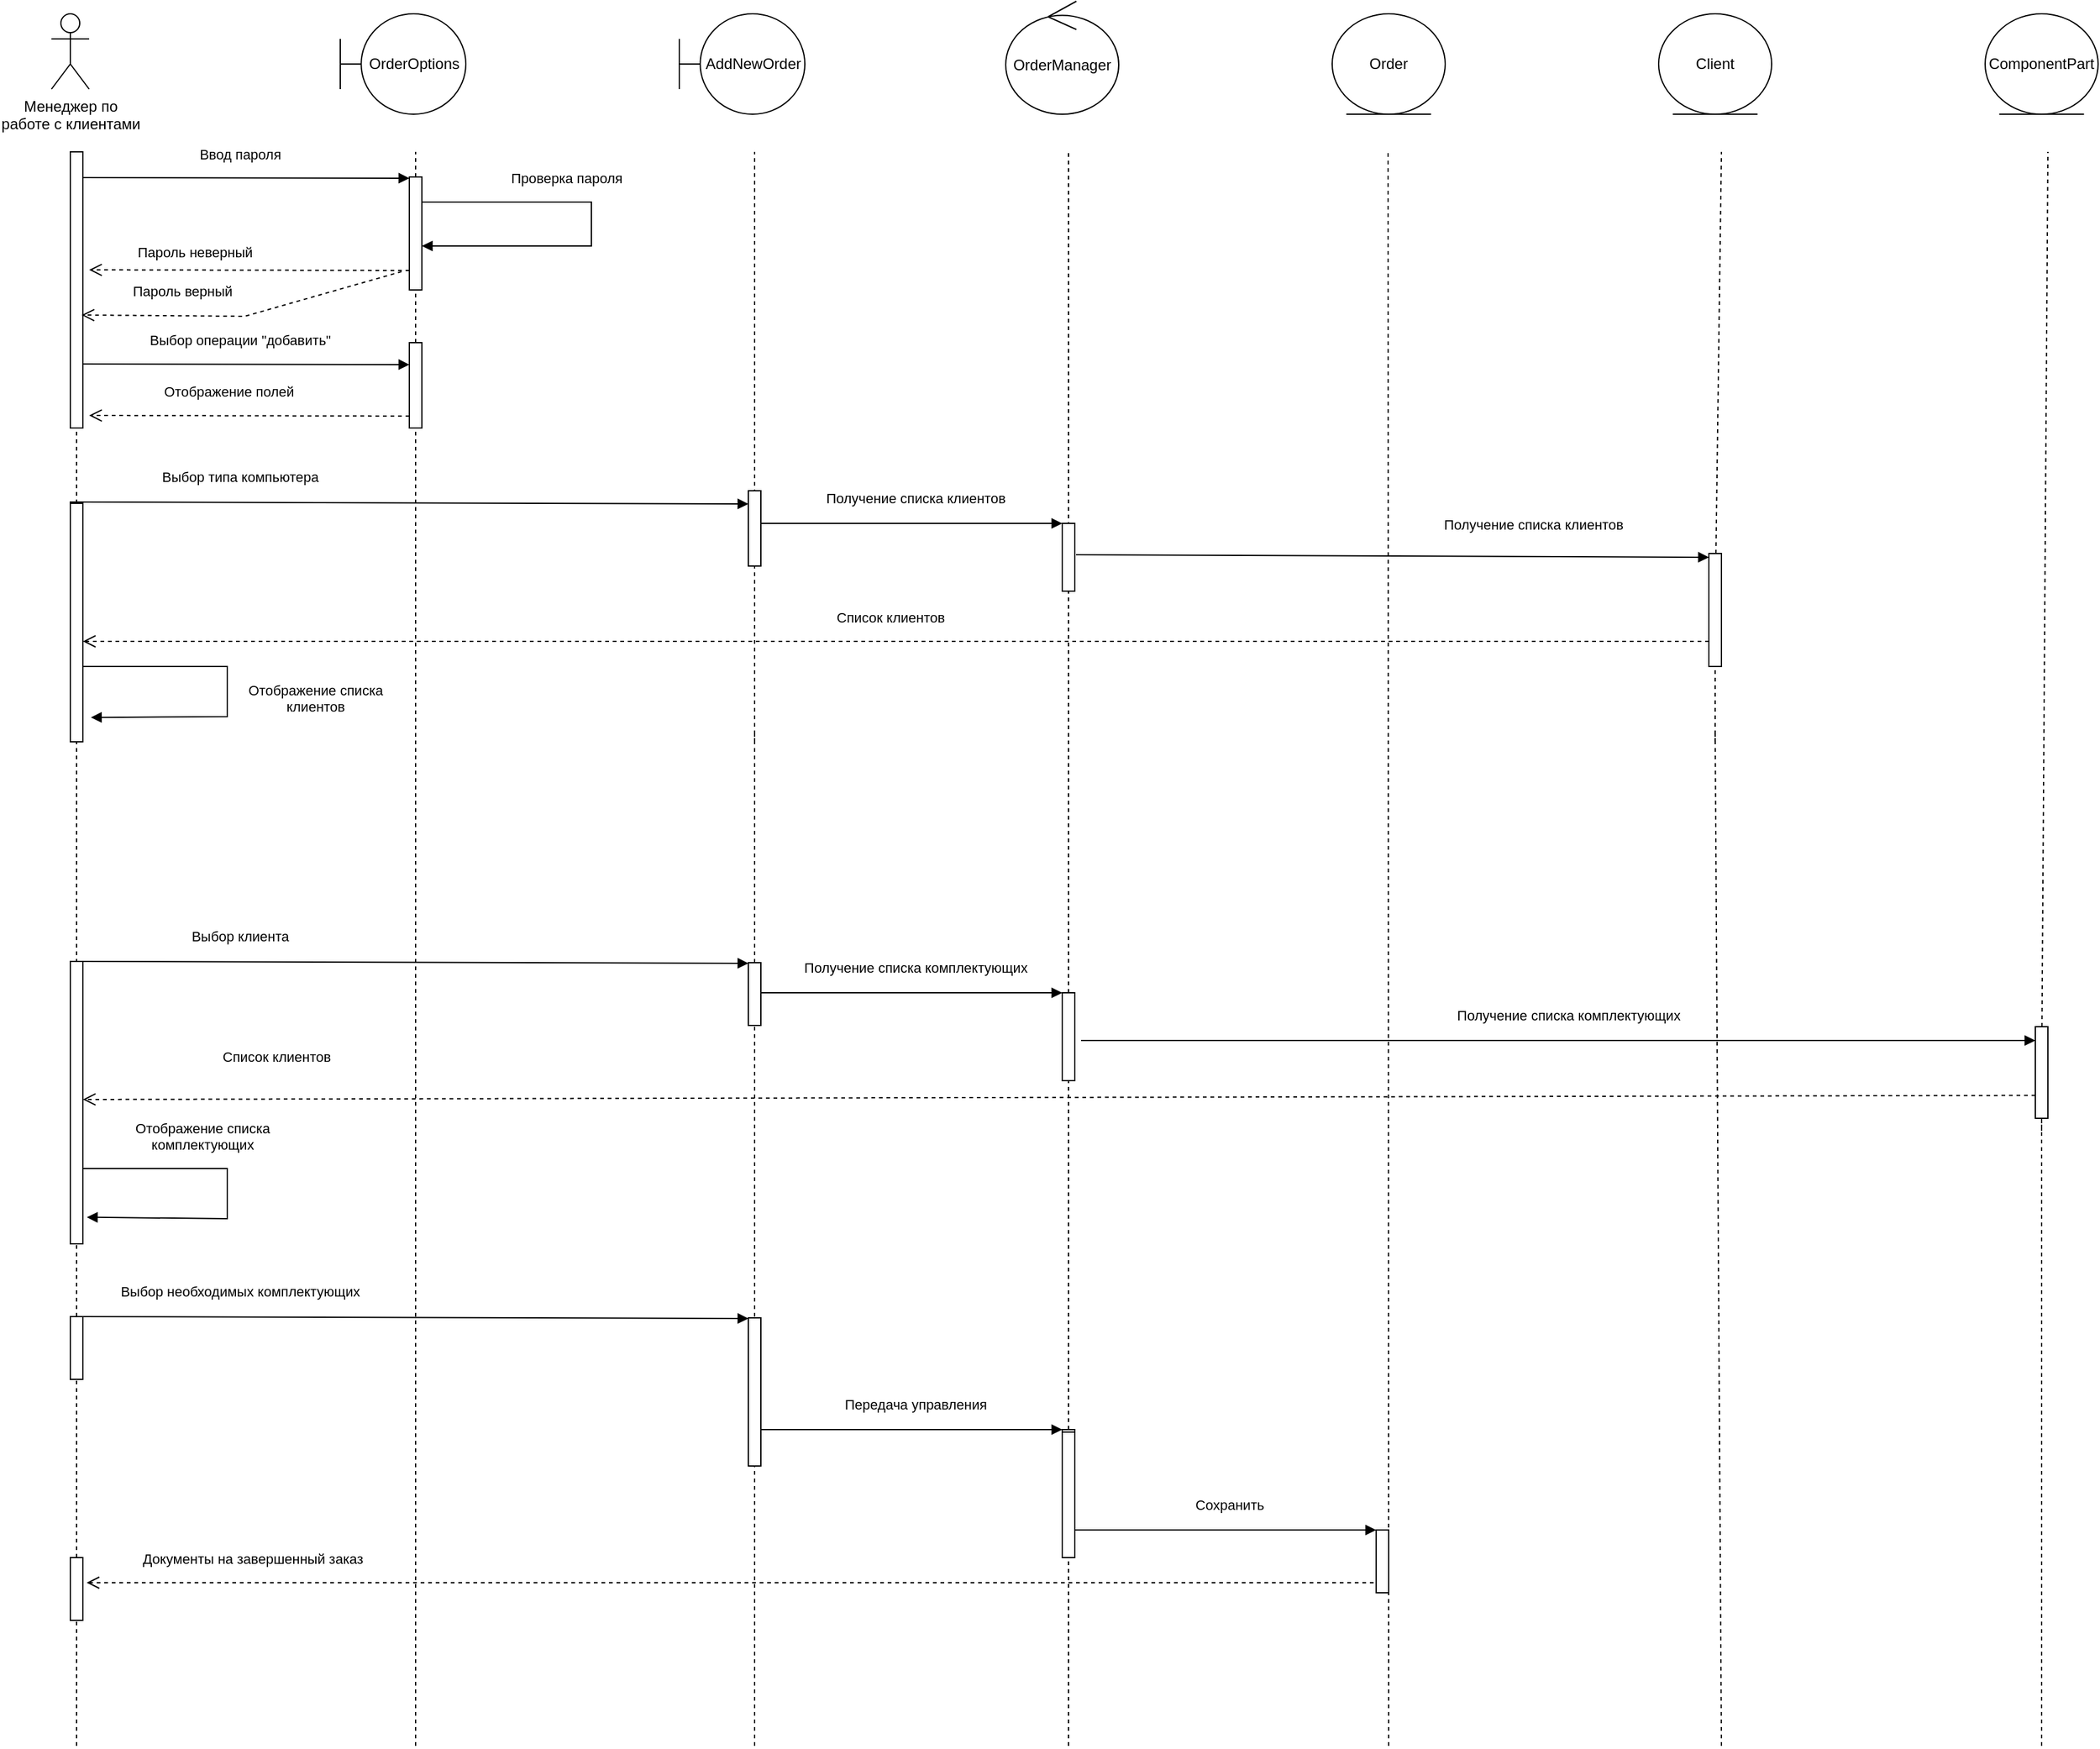 <mxfile version="20.4.1" type="device"><diagram id="vkYgwqy4VdeWousd7Sof" name="Page-1"><mxGraphModel dx="1826" dy="781" grid="1" gridSize="10" guides="1" tooltips="1" connect="1" arrows="1" fold="1" page="1" pageScale="1" pageWidth="1654" pageHeight="1169" math="0" shadow="0"><root><mxCell id="0"/><mxCell id="1" parent="0"/><mxCell id="bl-8dOwRRkugoVhHh-iW-1" value="Менеджер по&lt;br&gt;работе с клиентами" style="shape=umlActor;verticalLabelPosition=bottom;verticalAlign=top;html=1;outlineConnect=0;" parent="1" vertex="1"><mxGeometry x="50" y="20" width="30" height="60" as="geometry"/></mxCell><mxCell id="bl-8dOwRRkugoVhHh-iW-2" value="OrderOptions" style="shape=umlBoundary;whiteSpace=wrap;html=1;" parent="1" vertex="1"><mxGeometry x="280" y="20" width="100" height="80" as="geometry"/></mxCell><mxCell id="bl-8dOwRRkugoVhHh-iW-3" value="AddNewOrder" style="shape=umlBoundary;whiteSpace=wrap;html=1;" parent="1" vertex="1"><mxGeometry x="550" y="20" width="100" height="80" as="geometry"/></mxCell><mxCell id="bl-8dOwRRkugoVhHh-iW-4" value="OrderManager" style="ellipse;shape=umlControl;whiteSpace=wrap;html=1;" parent="1" vertex="1"><mxGeometry x="810" y="10" width="90" height="90" as="geometry"/></mxCell><mxCell id="bl-8dOwRRkugoVhHh-iW-5" value="Order" style="ellipse;shape=umlEntity;whiteSpace=wrap;html=1;" parent="1" vertex="1"><mxGeometry x="1070" y="20" width="90" height="80" as="geometry"/></mxCell><mxCell id="bl-8dOwRRkugoVhHh-iW-6" value="Client" style="ellipse;shape=umlEntity;whiteSpace=wrap;html=1;" parent="1" vertex="1"><mxGeometry x="1330" y="20" width="90" height="80" as="geometry"/></mxCell><mxCell id="bl-8dOwRRkugoVhHh-iW-7" value="ComponentPart" style="ellipse;shape=umlEntity;whiteSpace=wrap;html=1;" parent="1" vertex="1"><mxGeometry x="1590" y="20" width="90" height="80" as="geometry"/></mxCell><mxCell id="bl-8dOwRRkugoVhHh-iW-11" value="" style="endArrow=none;dashed=1;html=1;rounded=0;startArrow=none;" parent="1" edge="1" source="DrJRI7wozoBKY8fla7GA-13"><mxGeometry width="50" height="50" relative="1" as="geometry"><mxPoint x="70" y="1400" as="sourcePoint"/><mxPoint x="70" y="130" as="targetPoint"/></mxGeometry></mxCell><mxCell id="bl-8dOwRRkugoVhHh-iW-12" value="" style="endArrow=none;dashed=1;html=1;rounded=0;startArrow=none;" parent="1" source="bl-8dOwRRkugoVhHh-iW-23" edge="1"><mxGeometry width="50" height="50" relative="1" as="geometry"><mxPoint x="340" y="620" as="sourcePoint"/><mxPoint x="340" y="130" as="targetPoint"/></mxGeometry></mxCell><mxCell id="bl-8dOwRRkugoVhHh-iW-13" value="" style="endArrow=none;dashed=1;html=1;rounded=0;startArrow=none;" parent="1" edge="1"><mxGeometry width="50" height="50" relative="1" as="geometry"><mxPoint x="610" y="600" as="sourcePoint"/><mxPoint x="610" y="130" as="targetPoint"/></mxGeometry></mxCell><mxCell id="bl-8dOwRRkugoVhHh-iW-14" value="" style="endArrow=none;dashed=1;html=1;rounded=0;" parent="1" edge="1"><mxGeometry width="50" height="50" relative="1" as="geometry"><mxPoint x="860" y="1400" as="sourcePoint"/><mxPoint x="860" y="130" as="targetPoint"/></mxGeometry></mxCell><mxCell id="bl-8dOwRRkugoVhHh-iW-15" value="" style="endArrow=none;dashed=1;html=1;rounded=0;" parent="1" edge="1"><mxGeometry width="50" height="50" relative="1" as="geometry"><mxPoint x="1115" y="1400" as="sourcePoint"/><mxPoint x="1114.5" y="130" as="targetPoint"/></mxGeometry></mxCell><mxCell id="bl-8dOwRRkugoVhHh-iW-16" value="" style="endArrow=none;dashed=1;html=1;rounded=0;startArrow=none;" parent="1" source="bl-8dOwRRkugoVhHh-iW-36" edge="1"><mxGeometry width="50" height="50" relative="1" as="geometry"><mxPoint x="1380" y="1000" as="sourcePoint"/><mxPoint x="1380" y="130" as="targetPoint"/></mxGeometry></mxCell><mxCell id="bl-8dOwRRkugoVhHh-iW-17" value="" style="endArrow=none;dashed=1;html=1;rounded=0;startArrow=none;" parent="1" source="bl-8dOwRRkugoVhHh-iW-58" edge="1"><mxGeometry width="50" height="50" relative="1" as="geometry"><mxPoint x="1640" y="1000" as="sourcePoint"/><mxPoint x="1640" y="130" as="targetPoint"/></mxGeometry></mxCell><mxCell id="bl-8dOwRRkugoVhHh-iW-18" value="" style="rounded=0;whiteSpace=wrap;html=1;" parent="1" vertex="1"><mxGeometry x="65" y="130" width="10" height="220" as="geometry"/></mxCell><mxCell id="bl-8dOwRRkugoVhHh-iW-20" value="" style="rounded=0;whiteSpace=wrap;html=1;" parent="1" vertex="1"><mxGeometry x="335" y="150" width="10" height="90" as="geometry"/></mxCell><mxCell id="bl-8dOwRRkugoVhHh-iW-22" value="Ввод пароля" style="html=1;verticalAlign=bottom;endArrow=block;rounded=0;entryX=0;entryY=0.5;entryDx=0;entryDy=0;" parent="1" edge="1"><mxGeometry x="-0.039" y="10" width="80" relative="1" as="geometry"><mxPoint x="75" y="150.5" as="sourcePoint"/><mxPoint x="335" y="151" as="targetPoint"/><mxPoint as="offset"/></mxGeometry></mxCell><mxCell id="bl-8dOwRRkugoVhHh-iW-23" value="" style="rounded=0;whiteSpace=wrap;html=1;" parent="1" vertex="1"><mxGeometry x="335" y="282" width="10" height="68" as="geometry"/></mxCell><mxCell id="bl-8dOwRRkugoVhHh-iW-24" value="" style="endArrow=none;dashed=1;html=1;rounded=0;" parent="1" target="bl-8dOwRRkugoVhHh-iW-23" edge="1"><mxGeometry width="50" height="50" relative="1" as="geometry"><mxPoint x="340" y="1400" as="sourcePoint"/><mxPoint x="340" y="130" as="targetPoint"/></mxGeometry></mxCell><mxCell id="bl-8dOwRRkugoVhHh-iW-25" value="Выбор операции &quot;добавить&quot;" style="html=1;verticalAlign=bottom;endArrow=block;rounded=0;entryX=0;entryY=0.5;entryDx=0;entryDy=0;" parent="1" edge="1"><mxGeometry x="-0.039" y="10" width="80" relative="1" as="geometry"><mxPoint x="75" y="299" as="sourcePoint"/><mxPoint x="335" y="299.5" as="targetPoint"/><mxPoint as="offset"/></mxGeometry></mxCell><mxCell id="bl-8dOwRRkugoVhHh-iW-26" value="" style="rounded=0;whiteSpace=wrap;html=1;" parent="1" vertex="1"><mxGeometry x="605" y="400" width="10" height="60" as="geometry"/></mxCell><mxCell id="bl-8dOwRRkugoVhHh-iW-29" value="Проверка пароля" style="html=1;verticalAlign=bottom;endArrow=block;rounded=0;entryX=1;entryY=0.25;entryDx=0;entryDy=0;" parent="1" edge="1"><mxGeometry x="-0.246" y="10" width="80" relative="1" as="geometry"><mxPoint x="345" y="170" as="sourcePoint"/><mxPoint x="345" y="205" as="targetPoint"/><mxPoint as="offset"/><Array as="points"><mxPoint x="480" y="170"/><mxPoint x="480" y="205"/></Array></mxGeometry></mxCell><mxCell id="bl-8dOwRRkugoVhHh-iW-30" value="" style="rounded=0;whiteSpace=wrap;html=1;" parent="1" vertex="1"><mxGeometry x="65" y="409" width="10" height="131" as="geometry"/></mxCell><mxCell id="bl-8dOwRRkugoVhHh-iW-31" value="Выбор типа компьютера" style="html=1;verticalAlign=bottom;endArrow=block;rounded=0;entryX=0;entryY=0.75;entryDx=0;entryDy=0;" parent="1" edge="1"><mxGeometry x="-0.528" y="11" width="80" relative="1" as="geometry"><mxPoint x="75" y="409" as="sourcePoint"/><mxPoint x="605" y="410.5" as="targetPoint"/><mxPoint as="offset"/></mxGeometry></mxCell><mxCell id="bl-8dOwRRkugoVhHh-iW-32" value="" style="rounded=0;whiteSpace=wrap;html=1;" parent="1" vertex="1"><mxGeometry x="605" y="400" width="10" height="60" as="geometry"/></mxCell><mxCell id="bl-8dOwRRkugoVhHh-iW-33" value="Получение списка клиентов" style="html=1;verticalAlign=bottom;endArrow=block;rounded=0;entryX=0;entryY=0;entryDx=0;entryDy=0;" parent="1" target="bl-8dOwRRkugoVhHh-iW-34" edge="1"><mxGeometry x="0.02" y="11" width="80" relative="1" as="geometry"><mxPoint x="615" y="426" as="sourcePoint"/><mxPoint x="830" y="428" as="targetPoint"/><mxPoint as="offset"/><Array as="points"><mxPoint x="690" y="426"/></Array></mxGeometry></mxCell><mxCell id="bl-8dOwRRkugoVhHh-iW-34" value="" style="rounded=0;whiteSpace=wrap;html=1;" parent="1" vertex="1"><mxGeometry x="855" y="426" width="10" height="54" as="geometry"/></mxCell><mxCell id="bl-8dOwRRkugoVhHh-iW-35" value="Получение списка клиентов" style="html=1;verticalAlign=bottom;endArrow=block;rounded=0;entryX=0;entryY=0;entryDx=0;entryDy=0;" parent="1" edge="1"><mxGeometry x="0.444" y="16" width="80" relative="1" as="geometry"><mxPoint x="866" y="451" as="sourcePoint"/><mxPoint x="1370" y="453" as="targetPoint"/><mxPoint as="offset"/></mxGeometry></mxCell><mxCell id="bl-8dOwRRkugoVhHh-iW-45" value="" style="endArrow=none;dashed=1;html=1;rounded=0;startArrow=none;" parent="1" edge="1"><mxGeometry width="50" height="50" relative="1" as="geometry"><mxPoint x="610" y="680" as="sourcePoint"/><mxPoint x="610" y="590" as="targetPoint"/></mxGeometry></mxCell><mxCell id="bl-8dOwRRkugoVhHh-iW-48" value="" style="endArrow=none;dashed=1;html=1;rounded=0;startArrow=none;" parent="1" source="bl-8dOwRRkugoVhHh-iW-50" edge="1"><mxGeometry width="50" height="50" relative="1" as="geometry"><mxPoint x="610" y="1000" as="sourcePoint"/><mxPoint x="610" y="680" as="targetPoint"/></mxGeometry></mxCell><mxCell id="bl-8dOwRRkugoVhHh-iW-51" value="" style="rounded=0;whiteSpace=wrap;html=1;" parent="1" vertex="1"><mxGeometry x="65" y="775" width="10" height="50" as="geometry"/></mxCell><mxCell id="bl-8dOwRRkugoVhHh-iW-52" value="Выбор клиента" style="html=1;verticalAlign=bottom;endArrow=block;rounded=0;entryX=0;entryY=0.75;entryDx=0;entryDy=0;" parent="1" edge="1"><mxGeometry x="-0.528" y="11" width="80" relative="1" as="geometry"><mxPoint x="75" y="775" as="sourcePoint"/><mxPoint x="605" y="776.5" as="targetPoint"/><mxPoint as="offset"/></mxGeometry></mxCell><mxCell id="bl-8dOwRRkugoVhHh-iW-50" value="" style="rounded=0;whiteSpace=wrap;html=1;" parent="1" vertex="1"><mxGeometry x="605" y="776" width="10" height="50" as="geometry"/></mxCell><mxCell id="bl-8dOwRRkugoVhHh-iW-53" value="" style="endArrow=none;dashed=1;html=1;rounded=0;" parent="1" target="bl-8dOwRRkugoVhHh-iW-50" edge="1"><mxGeometry width="50" height="50" relative="1" as="geometry"><mxPoint x="610" y="1400" as="sourcePoint"/><mxPoint x="610" y="740" as="targetPoint"/></mxGeometry></mxCell><mxCell id="bl-8dOwRRkugoVhHh-iW-55" value="Получение списка комплектующих" style="html=1;verticalAlign=bottom;endArrow=block;rounded=0;entryX=0;entryY=0;entryDx=0;entryDy=0;" parent="1" target="bl-8dOwRRkugoVhHh-iW-56" edge="1"><mxGeometry x="0.02" y="11" width="80" relative="1" as="geometry"><mxPoint x="615" y="800" as="sourcePoint"/><mxPoint x="830" y="802" as="targetPoint"/><mxPoint as="offset"/></mxGeometry></mxCell><mxCell id="bl-8dOwRRkugoVhHh-iW-56" value="" style="rounded=0;whiteSpace=wrap;html=1;" parent="1" vertex="1"><mxGeometry x="855" y="800" width="10" height="70" as="geometry"/></mxCell><mxCell id="bl-8dOwRRkugoVhHh-iW-59" value="Получение списка комплектующих" style="html=1;verticalAlign=bottom;endArrow=block;rounded=0;" parent="1" edge="1"><mxGeometry x="0.02" y="11" width="80" relative="1" as="geometry"><mxPoint x="870" y="838" as="sourcePoint"/><mxPoint x="1630" y="838" as="targetPoint"/><mxPoint as="offset"/></mxGeometry></mxCell><mxCell id="bl-8dOwRRkugoVhHh-iW-36" value="" style="rounded=0;whiteSpace=wrap;html=1;" parent="1" vertex="1"><mxGeometry x="1370" y="450" width="10" height="90" as="geometry"/></mxCell><mxCell id="bl-8dOwRRkugoVhHh-iW-63" value="" style="endArrow=none;dashed=1;html=1;rounded=0;startArrow=none;" parent="1" target="bl-8dOwRRkugoVhHh-iW-36" edge="1"><mxGeometry width="50" height="50" relative="1" as="geometry"><mxPoint x="1375" y="600" as="sourcePoint"/><mxPoint x="1380" y="130" as="targetPoint"/></mxGeometry></mxCell><mxCell id="bl-8dOwRRkugoVhHh-iW-64" value="" style="endArrow=none;dashed=1;html=1;rounded=0;" parent="1" edge="1"><mxGeometry width="50" height="50" relative="1" as="geometry"><mxPoint x="1380" y="1400" as="sourcePoint"/><mxPoint x="1375" y="590" as="targetPoint"/></mxGeometry></mxCell><mxCell id="bl-8dOwRRkugoVhHh-iW-58" value="" style="rounded=0;whiteSpace=wrap;html=1;" parent="1" vertex="1"><mxGeometry x="1630" y="827" width="10" height="73" as="geometry"/></mxCell><mxCell id="bl-8dOwRRkugoVhHh-iW-65" value="" style="endArrow=none;dashed=1;html=1;rounded=0;startArrow=none;" parent="1" target="bl-8dOwRRkugoVhHh-iW-58" edge="1"><mxGeometry width="50" height="50" relative="1" as="geometry"><mxPoint x="1635" y="910.0" as="sourcePoint"/><mxPoint x="1640" y="130" as="targetPoint"/></mxGeometry></mxCell><mxCell id="bl-8dOwRRkugoVhHh-iW-66" value="" style="endArrow=none;dashed=1;html=1;rounded=0;" parent="1" edge="1"><mxGeometry width="50" height="50" relative="1" as="geometry"><mxPoint x="1635" y="1400" as="sourcePoint"/><mxPoint x="1635" y="900" as="targetPoint"/></mxGeometry></mxCell><mxCell id="bl-8dOwRRkugoVhHh-iW-67" value="" style="rounded=0;whiteSpace=wrap;html=1;" parent="1" vertex="1"><mxGeometry x="65" y="940" width="10" height="60" as="geometry"/></mxCell><mxCell id="bl-8dOwRRkugoVhHh-iW-68" value="Отображение списка&lt;br&gt;комплектующих" style="html=1;verticalAlign=bottom;endArrow=block;rounded=0;entryX=1.32;entryY=0.647;entryDx=0;entryDy=0;entryPerimeter=0;" parent="1" target="bl-8dOwRRkugoVhHh-iW-67" edge="1"><mxGeometry x="-0.288" y="10" width="80" relative="1" as="geometry"><mxPoint x="75" y="940" as="sourcePoint"/><mxPoint x="315" y="940" as="targetPoint"/><mxPoint as="offset"/><Array as="points"><mxPoint x="190" y="940"/><mxPoint x="190" y="980"/></Array></mxGeometry></mxCell><mxCell id="bl-8dOwRRkugoVhHh-iW-72" value="" style="rounded=0;whiteSpace=wrap;html=1;" parent="1" vertex="1"><mxGeometry x="65" y="1058" width="10" height="50" as="geometry"/></mxCell><mxCell id="bl-8dOwRRkugoVhHh-iW-73" value="Выбор необходимых комплектующих" style="html=1;verticalAlign=bottom;endArrow=block;rounded=0;entryX=0;entryY=0.75;entryDx=0;entryDy=0;" parent="1" edge="1"><mxGeometry x="-0.528" y="11" width="80" relative="1" as="geometry"><mxPoint x="75" y="1058" as="sourcePoint"/><mxPoint x="605" y="1059.5" as="targetPoint"/><mxPoint as="offset"/></mxGeometry></mxCell><mxCell id="bl-8dOwRRkugoVhHh-iW-74" value="" style="rounded=0;whiteSpace=wrap;html=1;" parent="1" vertex="1"><mxGeometry x="605" y="1059" width="10" height="50" as="geometry"/></mxCell><mxCell id="bl-8dOwRRkugoVhHh-iW-75" value="" style="rounded=0;whiteSpace=wrap;html=1;" parent="1" vertex="1"><mxGeometry x="605" y="1059" width="10" height="118" as="geometry"/></mxCell><mxCell id="bl-8dOwRRkugoVhHh-iW-76" value="Передача управления" style="html=1;verticalAlign=bottom;endArrow=block;rounded=0;entryX=0;entryY=0;entryDx=0;entryDy=0;" parent="1" target="bl-8dOwRRkugoVhHh-iW-77" edge="1"><mxGeometry x="0.02" y="11" width="80" relative="1" as="geometry"><mxPoint x="615" y="1148" as="sourcePoint"/><mxPoint x="830" y="1150" as="targetPoint"/><mxPoint as="offset"/></mxGeometry></mxCell><mxCell id="bl-8dOwRRkugoVhHh-iW-77" value="" style="rounded=0;whiteSpace=wrap;html=1;" parent="1" vertex="1"><mxGeometry x="855" y="1148" width="10" height="40" as="geometry"/></mxCell><mxCell id="bl-8dOwRRkugoVhHh-iW-78" value="" style="rounded=0;whiteSpace=wrap;html=1;" parent="1" vertex="1"><mxGeometry x="855" y="1150" width="10" height="100" as="geometry"/></mxCell><mxCell id="bl-8dOwRRkugoVhHh-iW-79" value="Сохранить" style="html=1;verticalAlign=bottom;endArrow=block;rounded=0;entryX=0;entryY=0;entryDx=0;entryDy=0;" parent="1" target="bl-8dOwRRkugoVhHh-iW-80" edge="1"><mxGeometry x="0.02" y="11" width="80" relative="1" as="geometry"><mxPoint x="865" y="1228" as="sourcePoint"/><mxPoint x="1080" y="1230" as="targetPoint"/><mxPoint as="offset"/></mxGeometry></mxCell><mxCell id="bl-8dOwRRkugoVhHh-iW-80" value="" style="rounded=0;whiteSpace=wrap;html=1;" parent="1" vertex="1"><mxGeometry x="1105" y="1228" width="10" height="50" as="geometry"/></mxCell><mxCell id="DrJRI7wozoBKY8fla7GA-3" value="Пароль неверный" style="html=1;verticalAlign=bottom;endArrow=open;dashed=1;endSize=8;rounded=0;" edge="1" parent="1"><mxGeometry x="0.346" y="-5" relative="1" as="geometry"><mxPoint x="335" y="224.5" as="sourcePoint"/><mxPoint x="80" y="224" as="targetPoint"/><mxPoint as="offset"/></mxGeometry></mxCell><mxCell id="DrJRI7wozoBKY8fla7GA-4" value="Пароль верный" style="html=1;verticalAlign=bottom;endArrow=open;dashed=1;endSize=8;rounded=0;exitX=-0.02;exitY=0.838;exitDx=0;exitDy=0;exitPerimeter=0;" edge="1" parent="1"><mxGeometry x="0.384" y="-11" relative="1" as="geometry"><mxPoint x="328.8" y="225.42" as="sourcePoint"/><mxPoint x="74" y="260" as="targetPoint"/><mxPoint as="offset"/><Array as="points"><mxPoint x="204" y="261"/></Array></mxGeometry></mxCell><mxCell id="DrJRI7wozoBKY8fla7GA-6" value="Список клиентов" style="html=1;verticalAlign=bottom;endArrow=open;dashed=1;endSize=8;rounded=0;" edge="1" parent="1"><mxGeometry x="0.007" y="-10" relative="1" as="geometry"><mxPoint x="1370" y="520" as="sourcePoint"/><mxPoint x="75" y="520" as="targetPoint"/><mxPoint as="offset"/></mxGeometry></mxCell><mxCell id="DrJRI7wozoBKY8fla7GA-7" value="" style="rounded=0;whiteSpace=wrap;html=1;" vertex="1" parent="1"><mxGeometry x="65" y="410" width="10" height="190" as="geometry"/></mxCell><mxCell id="DrJRI7wozoBKY8fla7GA-8" value="Отображение списка&lt;br&gt;клиентов" style="html=1;verticalAlign=bottom;endArrow=block;rounded=0;entryX=1.643;entryY=0.898;entryDx=0;entryDy=0;entryPerimeter=0;" edge="1" parent="1" target="DrJRI7wozoBKY8fla7GA-7"><mxGeometry x="0.176" y="70" width="80" relative="1" as="geometry"><mxPoint x="75" y="540" as="sourcePoint"/><mxPoint x="315" y="540" as="targetPoint"/><mxPoint x="70" y="-69" as="offset"/><Array as="points"><mxPoint x="190" y="540"/><mxPoint x="190" y="580"/></Array></mxGeometry></mxCell><mxCell id="DrJRI7wozoBKY8fla7GA-9" value="Список клиентов" style="html=1;verticalAlign=bottom;endArrow=open;dashed=1;endSize=8;rounded=0;exitX=0;exitY=0.75;exitDx=0;exitDy=0;" edge="1" parent="1" source="bl-8dOwRRkugoVhHh-iW-58"><mxGeometry x="0.801" y="-25" relative="1" as="geometry"><mxPoint x="1370" y="885" as="sourcePoint"/><mxPoint x="75.0" y="885" as="targetPoint"/><mxPoint as="offset"/></mxGeometry></mxCell><mxCell id="DrJRI7wozoBKY8fla7GA-10" value="" style="rounded=0;whiteSpace=wrap;html=1;" vertex="1" parent="1"><mxGeometry x="65" y="775" width="10" height="225" as="geometry"/></mxCell><mxCell id="DrJRI7wozoBKY8fla7GA-12" value="Документы на завершенный заказ" style="html=1;verticalAlign=bottom;endArrow=open;dashed=1;endSize=8;rounded=0;" edge="1" parent="1"><mxGeometry x="0.742" y="-10" relative="1" as="geometry"><mxPoint x="1103" y="1270" as="sourcePoint"/><mxPoint x="78" y="1270" as="targetPoint"/><mxPoint as="offset"/></mxGeometry></mxCell><mxCell id="DrJRI7wozoBKY8fla7GA-13" value="" style="rounded=0;whiteSpace=wrap;html=1;" vertex="1" parent="1"><mxGeometry x="65" y="1250" width="10" height="50" as="geometry"/></mxCell><mxCell id="DrJRI7wozoBKY8fla7GA-14" value="" style="endArrow=none;dashed=1;html=1;rounded=0;" edge="1" parent="1" target="DrJRI7wozoBKY8fla7GA-13"><mxGeometry width="50" height="50" relative="1" as="geometry"><mxPoint x="70.0" y="1400" as="sourcePoint"/><mxPoint x="70.0" y="130" as="targetPoint"/></mxGeometry></mxCell><mxCell id="DrJRI7wozoBKY8fla7GA-15" value="Отображение полей" style="html=1;verticalAlign=bottom;endArrow=open;dashed=1;endSize=8;rounded=0;" edge="1" parent="1"><mxGeometry x="0.137" y="-10" relative="1" as="geometry"><mxPoint x="335" y="340.5" as="sourcePoint"/><mxPoint x="80.0" y="340.0" as="targetPoint"/><mxPoint x="1" as="offset"/></mxGeometry></mxCell></root></mxGraphModel></diagram></mxfile>